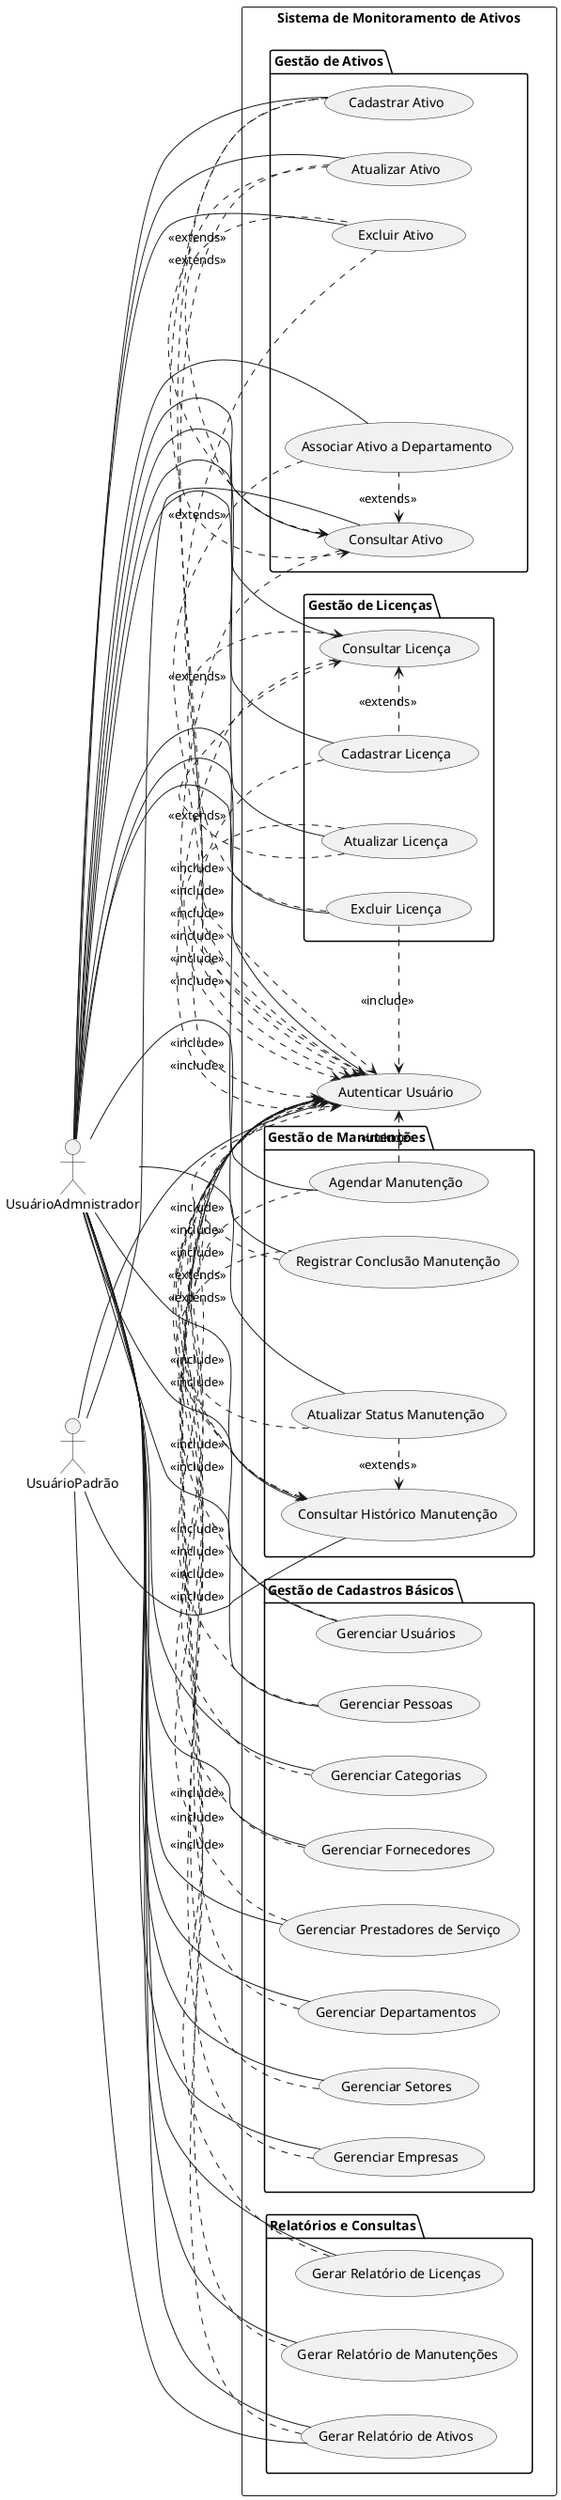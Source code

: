 @startuml caso_uso

left to right direction
actor UsuárioAdmnistrador
actor UsuárioPadrão

rectangle "Sistema de Monitoramento de Ativos" {
  usecase (Autenticar Usuário) as UC_AUTENTICAR

  package "Gestão de Ativos" {
    usecase (Cadastrar Ativo) as UC_CADASTRAR_ATIVO
    usecase (Consultar Ativo) as UC_CONSULTAR_ATIVO
    usecase (Atualizar Ativo) as UC_ATUALIZAR_ATIVO
    usecase (Excluir Ativo) as UC_EXCLUIR_ATIVO
    usecase (Associar Ativo a Departamento) as UC_ASSOCIAR_ATIVO_DEP
  }

  package "Gestão de Licenças" {
    usecase (Cadastrar Licença) as UC_CADASTRAR_LICENCA
    usecase (Consultar Licença) as UC_CONSULTAR_LICENCA
    usecase (Atualizar Licença) as UC_ATUALIZAR_LICENCA
    usecase (Excluir Licença) as UC_EXCLUIR_LICENCA
  }

  package "Gestão de Manutenções" {
    usecase (Agendar Manutenção) as UC_AGENDAR_MANUTENCAO
    usecase (Registrar Conclusão Manutenção) as UC_CONCLUIR_MANUTENCAO
    usecase (Consultar Histórico Manutenção) as UC_CONSULTAR_HIST_MANUTENCAO
    usecase (Atualizar Status Manutenção) as UC_ATUALIZAR_STATUS_MANUTENCAO
  }

  package "Gestão de Cadastros Básicos" {
    usecase (Gerenciar Categorias) as UC_GERENCIAR_CATEGORIAS
    usecase (Gerenciar Fornecedores) as UC_GERENCIAR_FORNECEDORES
    usecase (Gerenciar Prestadores de Serviço) as UC_GERENCIAR_PRESTADORES
    usecase (Gerenciar Departamentos) as UC_GERENCIAR_DEPARTAMENTOS
    usecase (Gerenciar Setores) as UC_GERENCIAR_SETORES
    usecase (Gerenciar Empresas) as UC_GERENCIAR_EMPRESAS
    usecase (Gerenciar Usuários) as UC_GERENCIAR_USUARIOS
    usecase (Gerenciar Pessoas) as UC_GERENCIAR_PESSOAS
  }

  package "Relatórios e Consultas" {
    usecase (Gerar Relatório de Ativos) as UC_REL_ATIVOS
    usecase (Gerar Relatório de Manutenções) as UC_REL_MANUTENCOES
    usecase (Gerar Relatório de Licenças) as UC_REL_LICENCAS
  }
}

UsuárioAdmnistrador -- UC_AUTENTICAR
UsuárioAdmnistrador -- UC_CADASTRAR_ATIVO
UsuárioAdmnistrador -- UC_CONSULTAR_ATIVO
UsuárioAdmnistrador -- UC_ATUALIZAR_ATIVO
UsuárioAdmnistrador -- UC_EXCLUIR_ATIVO
UsuárioAdmnistrador -- UC_ASSOCIAR_ATIVO_DEP
UsuárioAdmnistrador -- UC_CADASTRAR_LICENCA
UsuárioAdmnistrador -- UC_CONSULTAR_LICENCA
UsuárioAdmnistrador -- UC_ATUALIZAR_LICENCA
UsuárioAdmnistrador -- UC_EXCLUIR_LICENCA
UsuárioAdmnistrador -- UC_AGENDAR_MANUTENCAO
UsuárioAdmnistrador -- UC_CONCLUIR_MANUTENCAO
UsuárioAdmnistrador -- UC_CONSULTAR_HIST_MANUTENCAO
UsuárioAdmnistrador -- UC_ATUALIZAR_STATUS_MANUTENCAO
UsuárioAdmnistrador -- UC_GERENCIAR_CATEGORIAS
UsuárioAdmnistrador -- UC_GERENCIAR_FORNECEDORES
UsuárioAdmnistrador -- UC_GERENCIAR_PRESTADORES
UsuárioAdmnistrador -- UC_GERENCIAR_DEPARTAMENTOS
UsuárioAdmnistrador -- UC_GERENCIAR_SETORES
UsuárioAdmnistrador -- UC_GERENCIAR_EMPRESAS
UsuárioAdmnistrador -- UC_GERENCIAR_USUARIOS
UsuárioAdmnistrador -- UC_GERENCIAR_PESSOAS
UsuárioAdmnistrador -- UC_REL_ATIVOS
UsuárioAdmnistrador -- UC_REL_MANUTENCOES
UsuárioAdmnistrador -- UC_REL_LICENCAS

UsuárioPadrão  -- UC_AUTENTICAR
UsuárioPadrão  -- UC_CONSULTAR_ATIVO
UsuárioPadrão  -- UC_CONSULTAR_HIST_MANUTENCAO
UsuárioPadrão  -- UC_REL_ATIVOS

UC_CADASTRAR_ATIVO .> UC_AUTENTICAR : <<include>>
UC_ATUALIZAR_ATIVO .> UC_AUTENTICAR : <<include>>
UC_EXCLUIR_ATIVO .> UC_AUTENTICAR : <<include>>
UC_ASSOCIAR_ATIVO_DEP .> UC_AUTENTICAR : <<include>>
UC_CADASTRAR_LICENCA .> UC_AUTENTICAR : <<include>>
UC_ATUALIZAR_LICENCA .> UC_AUTENTICAR : <<include>>
UC_EXCLUIR_LICENCA .> UC_AUTENTICAR : <<include>>
UC_AGENDAR_MANUTENCAO .> UC_AUTENTICAR : <<include>>
UC_CONCLUIR_MANUTENCAO .> UC_AUTENTICAR : <<include>>
UC_ATUALIZAR_STATUS_MANUTENCAO .> UC_AUTENTICAR : <<include>>
UC_GERENCIAR_CATEGORIAS .> UC_AUTENTICAR : <<include>>
UC_GERENCIAR_FORNECEDORES .> UC_AUTENTICAR : <<include>>
UC_GERENCIAR_PRESTADORES .> UC_AUTENTICAR : <<include>>
UC_GERENCIAR_DEPARTAMENTOS .> UC_AUTENTICAR : <<include>>
UC_GERENCIAR_SETORES .> UC_AUTENTICAR : <<include>>
UC_GERENCIAR_EMPRESAS .> UC_AUTENTICAR : <<include>>
UC_GERENCIAR_USUARIOS .> UC_AUTENTICAR : <<include>>
UC_GERENCIAR_PESSOAS .> UC_AUTENTICAR : <<include>>
UC_REL_ATIVOS .> UC_AUTENTICAR : <<include>>
UC_REL_MANUTENCOES .> UC_AUTENTICAR : <<include>>
UC_REL_LICENCAS .> UC_AUTENTICAR : <<include>>
UC_CONSULTAR_ATIVO .> UC_AUTENTICAR : <<include>>
UC_CONSULTAR_LICENCA .> UC_AUTENTICAR : <<include>>
UC_CONSULTAR_HIST_MANUTENCAO .> UC_AUTENTICAR : <<include>>

UC_CONSULTAR_ATIVO <. UC_CADASTRAR_ATIVO : <<extends>>
UC_CONSULTAR_ATIVO <. UC_ATUALIZAR_ATIVO : <<extends>>
UC_CONSULTAR_ATIVO <. UC_EXCLUIR_ATIVO : <<extends>>
UC_CONSULTAR_ATIVO <. UC_ASSOCIAR_ATIVO_DEP : <<extends>>

UC_CONSULTAR_LICENCA <. UC_CADASTRAR_LICENCA : <<extends>>
UC_CONSULTAR_LICENCA <. UC_ATUALIZAR_LICENCA : <<extends>>
UC_CONSULTAR_LICENCA <. UC_EXCLUIR_LICENCA : <<extends>>

UC_CONSULTAR_HIST_MANUTENCAO <. UC_AGENDAR_MANUTENCAO : <<extends>>
UC_CONSULTAR_HIST_MANUTENCAO <. UC_CONCLUIR_MANUTENCAO : <<extends>>
UC_CONSULTAR_HIST_MANUTENCAO <. UC_ATUALIZAR_STATUS_MANUTENCAO : <<extends>>

@enduml